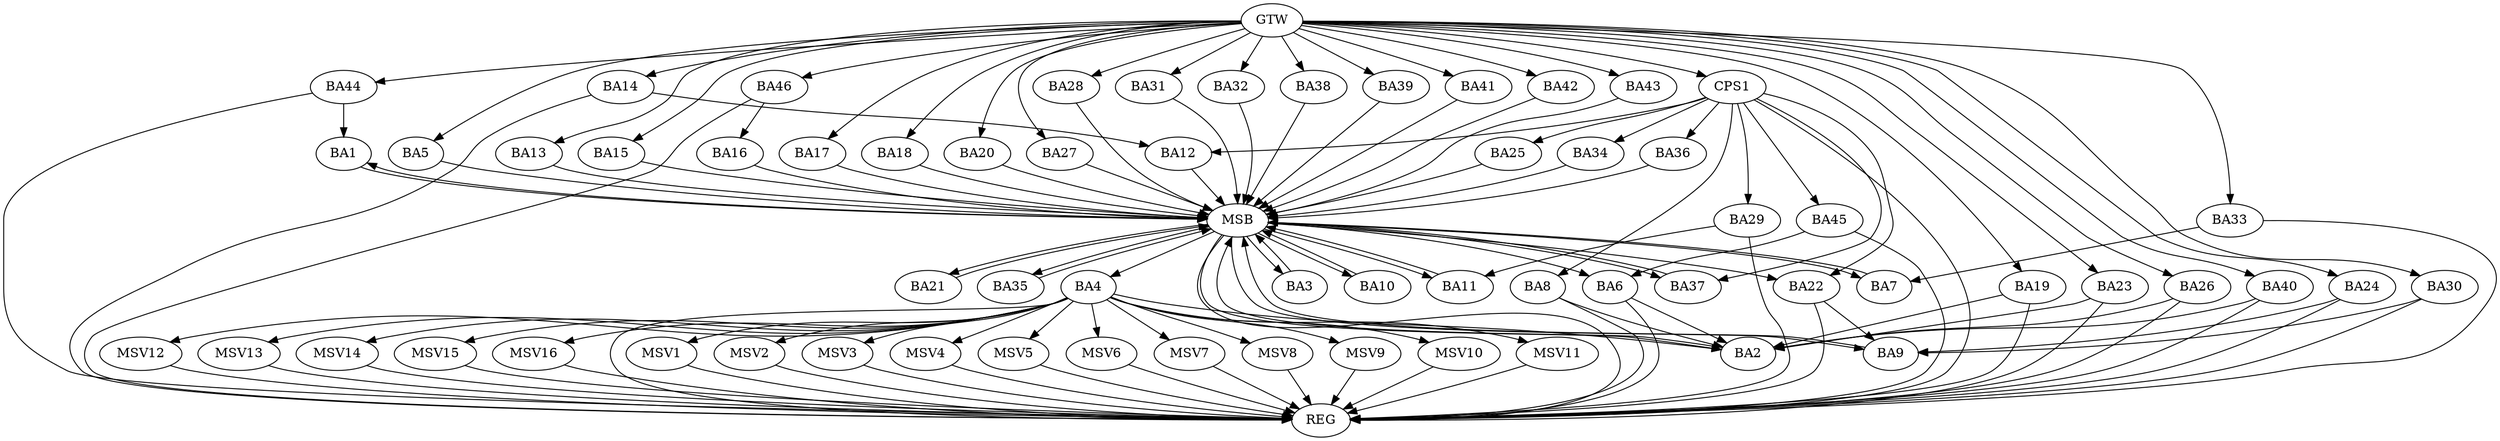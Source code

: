 strict digraph G {
  BA1 [ label="BA1" ];
  BA2 [ label="BA2" ];
  BA3 [ label="BA3" ];
  BA4 [ label="BA4" ];
  BA5 [ label="BA5" ];
  BA6 [ label="BA6" ];
  BA7 [ label="BA7" ];
  BA8 [ label="BA8" ];
  BA9 [ label="BA9" ];
  BA10 [ label="BA10" ];
  BA11 [ label="BA11" ];
  BA12 [ label="BA12" ];
  BA13 [ label="BA13" ];
  BA14 [ label="BA14" ];
  BA15 [ label="BA15" ];
  BA16 [ label="BA16" ];
  BA17 [ label="BA17" ];
  BA18 [ label="BA18" ];
  BA19 [ label="BA19" ];
  BA20 [ label="BA20" ];
  BA21 [ label="BA21" ];
  BA22 [ label="BA22" ];
  BA23 [ label="BA23" ];
  BA24 [ label="BA24" ];
  BA25 [ label="BA25" ];
  BA26 [ label="BA26" ];
  BA27 [ label="BA27" ];
  BA28 [ label="BA28" ];
  BA29 [ label="BA29" ];
  BA30 [ label="BA30" ];
  BA31 [ label="BA31" ];
  BA32 [ label="BA32" ];
  BA33 [ label="BA33" ];
  BA34 [ label="BA34" ];
  BA35 [ label="BA35" ];
  BA36 [ label="BA36" ];
  BA37 [ label="BA37" ];
  BA38 [ label="BA38" ];
  BA39 [ label="BA39" ];
  BA40 [ label="BA40" ];
  BA41 [ label="BA41" ];
  BA42 [ label="BA42" ];
  BA43 [ label="BA43" ];
  BA44 [ label="BA44" ];
  BA45 [ label="BA45" ];
  BA46 [ label="BA46" ];
  CPS1 [ label="CPS1" ];
  GTW [ label="GTW" ];
  REG [ label="REG" ];
  MSB [ label="MSB" ];
  MSV1 [ label="MSV1" ];
  MSV2 [ label="MSV2" ];
  MSV3 [ label="MSV3" ];
  MSV4 [ label="MSV4" ];
  MSV5 [ label="MSV5" ];
  MSV6 [ label="MSV6" ];
  MSV7 [ label="MSV7" ];
  MSV8 [ label="MSV8" ];
  MSV9 [ label="MSV9" ];
  MSV10 [ label="MSV10" ];
  MSV11 [ label="MSV11" ];
  MSV12 [ label="MSV12" ];
  MSV13 [ label="MSV13" ];
  MSV14 [ label="MSV14" ];
  MSV15 [ label="MSV15" ];
  MSV16 [ label="MSV16" ];
  BA4 -> BA2;
  BA6 -> BA2;
  BA8 -> BA2;
  BA14 -> BA12;
  BA19 -> BA2;
  BA22 -> BA9;
  BA23 -> BA2;
  BA24 -> BA9;
  BA26 -> BA2;
  BA29 -> BA11;
  BA30 -> BA9;
  BA33 -> BA7;
  BA40 -> BA2;
  BA44 -> BA1;
  BA45 -> BA6;
  BA46 -> BA16;
  CPS1 -> BA45;
  CPS1 -> BA25;
  CPS1 -> BA8;
  CPS1 -> BA36;
  CPS1 -> BA12;
  CPS1 -> BA22;
  CPS1 -> BA34;
  CPS1 -> BA37;
  CPS1 -> BA29;
  GTW -> BA5;
  GTW -> BA13;
  GTW -> BA14;
  GTW -> BA15;
  GTW -> BA17;
  GTW -> BA18;
  GTW -> BA19;
  GTW -> BA20;
  GTW -> BA23;
  GTW -> BA24;
  GTW -> BA26;
  GTW -> BA27;
  GTW -> BA28;
  GTW -> BA30;
  GTW -> BA31;
  GTW -> BA32;
  GTW -> BA33;
  GTW -> BA38;
  GTW -> BA39;
  GTW -> BA40;
  GTW -> BA41;
  GTW -> BA42;
  GTW -> BA43;
  GTW -> BA44;
  GTW -> BA46;
  GTW -> CPS1;
  BA4 -> REG;
  BA6 -> REG;
  BA8 -> REG;
  BA14 -> REG;
  BA19 -> REG;
  BA22 -> REG;
  BA23 -> REG;
  BA24 -> REG;
  BA26 -> REG;
  BA29 -> REG;
  BA30 -> REG;
  BA33 -> REG;
  BA40 -> REG;
  BA44 -> REG;
  BA45 -> REG;
  BA46 -> REG;
  CPS1 -> REG;
  BA1 -> MSB;
  MSB -> BA2;
  MSB -> REG;
  BA2 -> MSB;
  MSB -> BA1;
  BA3 -> MSB;
  BA5 -> MSB;
  MSB -> BA4;
  BA7 -> MSB;
  BA9 -> MSB;
  BA10 -> MSB;
  MSB -> BA9;
  BA11 -> MSB;
  BA12 -> MSB;
  MSB -> BA7;
  BA13 -> MSB;
  BA15 -> MSB;
  MSB -> BA10;
  BA16 -> MSB;
  MSB -> BA3;
  BA17 -> MSB;
  BA18 -> MSB;
  BA20 -> MSB;
  BA21 -> MSB;
  BA25 -> MSB;
  MSB -> BA6;
  BA27 -> MSB;
  BA28 -> MSB;
  MSB -> BA11;
  BA31 -> MSB;
  MSB -> BA22;
  BA32 -> MSB;
  BA34 -> MSB;
  BA35 -> MSB;
  BA36 -> MSB;
  BA37 -> MSB;
  MSB -> BA21;
  BA38 -> MSB;
  MSB -> BA37;
  BA39 -> MSB;
  BA41 -> MSB;
  BA42 -> MSB;
  MSB -> BA35;
  BA43 -> MSB;
  BA4 -> MSV1;
  BA4 -> MSV2;
  BA4 -> MSV3;
  BA4 -> MSV4;
  MSV1 -> REG;
  MSV2 -> REG;
  MSV3 -> REG;
  MSV4 -> REG;
  BA4 -> MSV5;
  MSV5 -> REG;
  BA4 -> MSV6;
  BA4 -> MSV7;
  BA4 -> MSV8;
  MSV6 -> REG;
  MSV7 -> REG;
  MSV8 -> REG;
  BA4 -> MSV9;
  MSV9 -> REG;
  BA4 -> MSV10;
  BA4 -> MSV11;
  MSV10 -> REG;
  MSV11 -> REG;
  BA4 -> MSV12;
  BA4 -> MSV13;
  MSV12 -> REG;
  MSV13 -> REG;
  BA4 -> MSV14;
  BA4 -> MSV15;
  BA4 -> MSV16;
  MSV14 -> REG;
  MSV15 -> REG;
  MSV16 -> REG;
}
